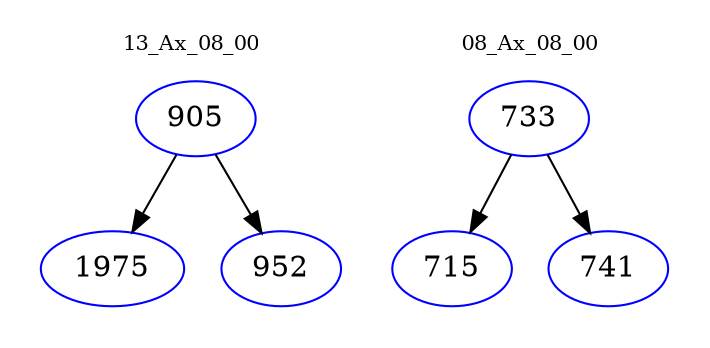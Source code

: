 digraph{
subgraph cluster_0 {
color = white
label = "13_Ax_08_00";
fontsize=10;
T0_905 [label="905", color="blue"]
T0_905 -> T0_1975 [color="black"]
T0_1975 [label="1975", color="blue"]
T0_905 -> T0_952 [color="black"]
T0_952 [label="952", color="blue"]
}
subgraph cluster_1 {
color = white
label = "08_Ax_08_00";
fontsize=10;
T1_733 [label="733", color="blue"]
T1_733 -> T1_715 [color="black"]
T1_715 [label="715", color="blue"]
T1_733 -> T1_741 [color="black"]
T1_741 [label="741", color="blue"]
}
}
